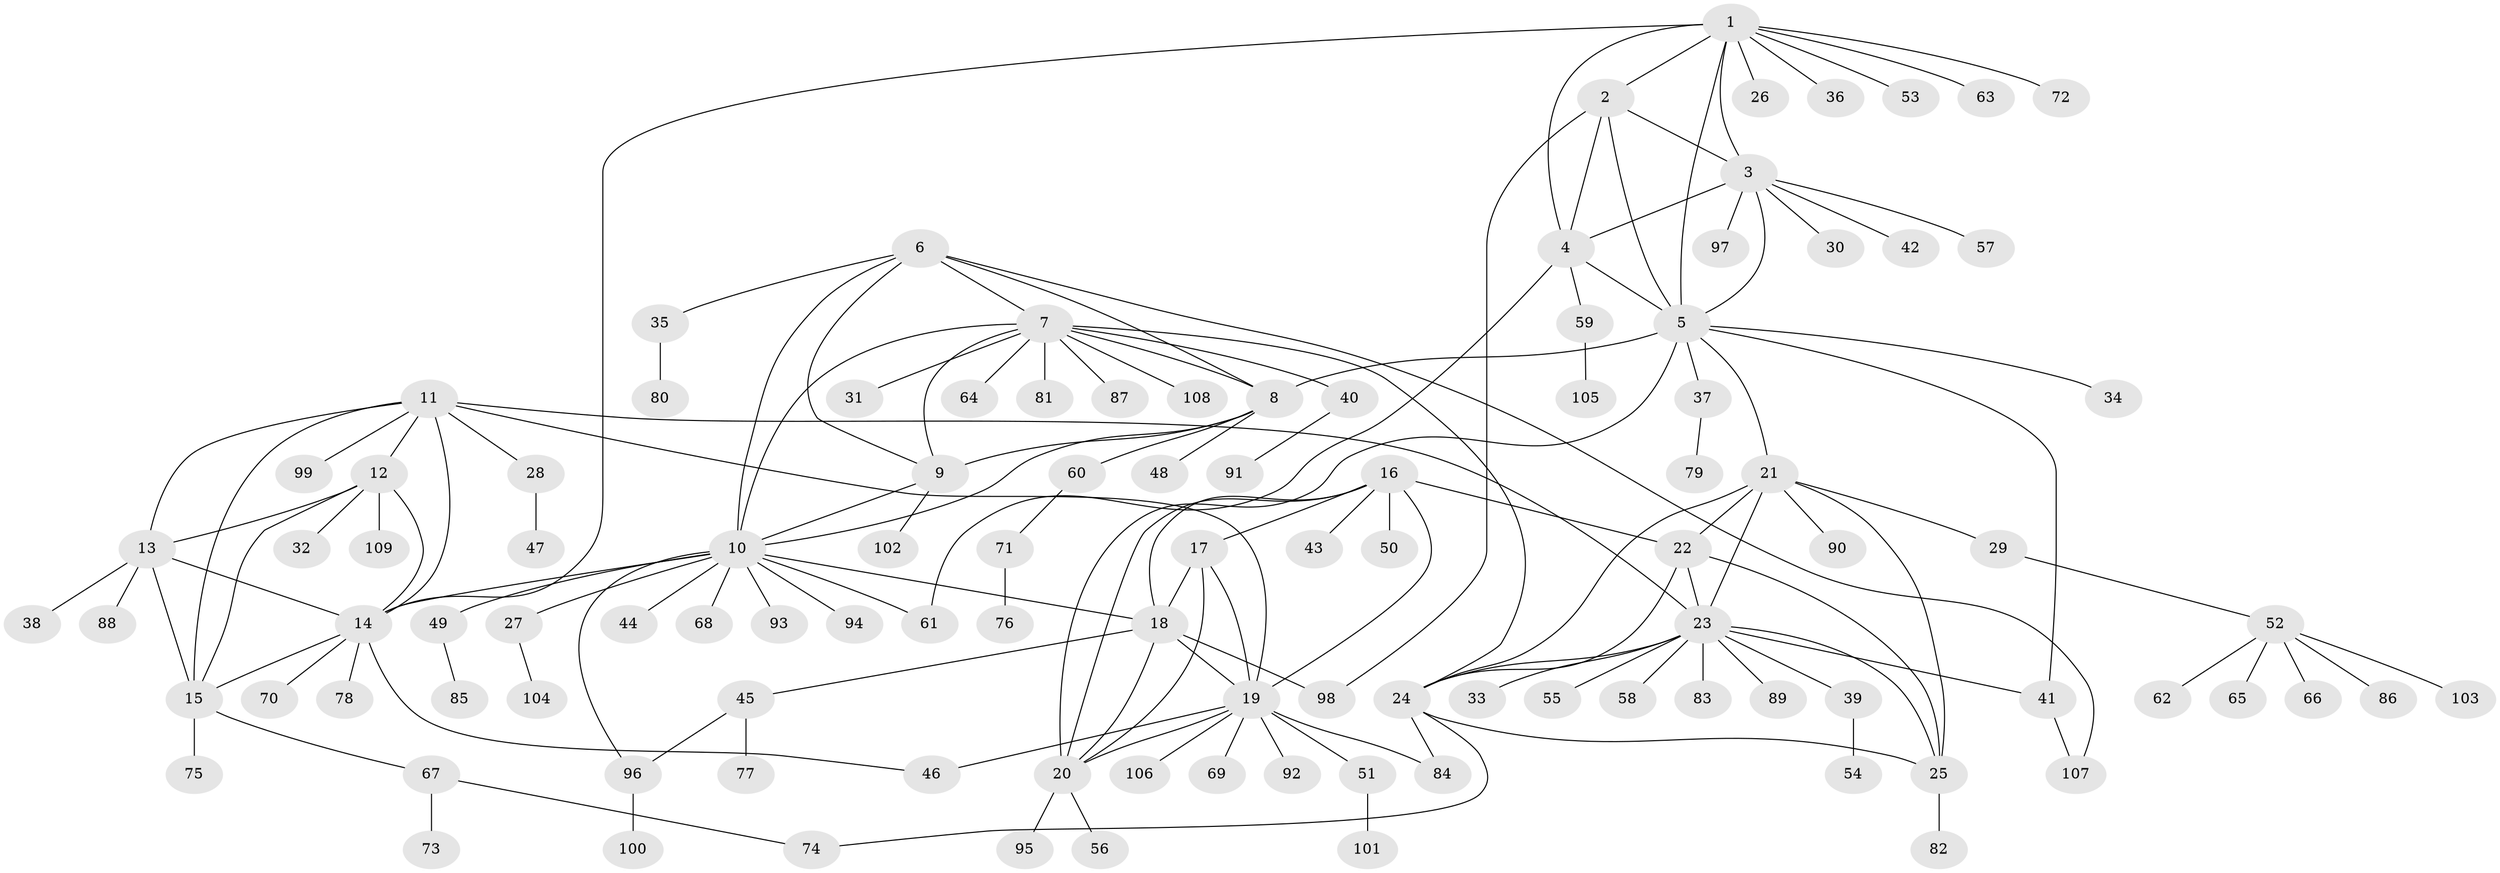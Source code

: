 // Generated by graph-tools (version 1.1) at 2025/26/03/09/25 03:26:36]
// undirected, 109 vertices, 152 edges
graph export_dot {
graph [start="1"]
  node [color=gray90,style=filled];
  1;
  2;
  3;
  4;
  5;
  6;
  7;
  8;
  9;
  10;
  11;
  12;
  13;
  14;
  15;
  16;
  17;
  18;
  19;
  20;
  21;
  22;
  23;
  24;
  25;
  26;
  27;
  28;
  29;
  30;
  31;
  32;
  33;
  34;
  35;
  36;
  37;
  38;
  39;
  40;
  41;
  42;
  43;
  44;
  45;
  46;
  47;
  48;
  49;
  50;
  51;
  52;
  53;
  54;
  55;
  56;
  57;
  58;
  59;
  60;
  61;
  62;
  63;
  64;
  65;
  66;
  67;
  68;
  69;
  70;
  71;
  72;
  73;
  74;
  75;
  76;
  77;
  78;
  79;
  80;
  81;
  82;
  83;
  84;
  85;
  86;
  87;
  88;
  89;
  90;
  91;
  92;
  93;
  94;
  95;
  96;
  97;
  98;
  99;
  100;
  101;
  102;
  103;
  104;
  105;
  106;
  107;
  108;
  109;
  1 -- 2;
  1 -- 3;
  1 -- 4;
  1 -- 5;
  1 -- 14;
  1 -- 26;
  1 -- 36;
  1 -- 53;
  1 -- 63;
  1 -- 72;
  2 -- 3;
  2 -- 4;
  2 -- 5;
  2 -- 98;
  3 -- 4;
  3 -- 5;
  3 -- 30;
  3 -- 42;
  3 -- 57;
  3 -- 97;
  4 -- 5;
  4 -- 59;
  4 -- 61;
  5 -- 8;
  5 -- 20;
  5 -- 21;
  5 -- 34;
  5 -- 37;
  5 -- 41;
  6 -- 7;
  6 -- 8;
  6 -- 9;
  6 -- 10;
  6 -- 35;
  6 -- 107;
  7 -- 8;
  7 -- 9;
  7 -- 10;
  7 -- 24;
  7 -- 31;
  7 -- 40;
  7 -- 64;
  7 -- 81;
  7 -- 87;
  7 -- 108;
  8 -- 9;
  8 -- 10;
  8 -- 48;
  8 -- 60;
  9 -- 10;
  9 -- 102;
  10 -- 14;
  10 -- 18;
  10 -- 27;
  10 -- 44;
  10 -- 49;
  10 -- 61;
  10 -- 68;
  10 -- 93;
  10 -- 94;
  10 -- 96;
  11 -- 12;
  11 -- 13;
  11 -- 14;
  11 -- 15;
  11 -- 19;
  11 -- 23;
  11 -- 28;
  11 -- 99;
  12 -- 13;
  12 -- 14;
  12 -- 15;
  12 -- 32;
  12 -- 109;
  13 -- 14;
  13 -- 15;
  13 -- 38;
  13 -- 88;
  14 -- 15;
  14 -- 46;
  14 -- 70;
  14 -- 78;
  15 -- 67;
  15 -- 75;
  16 -- 17;
  16 -- 18;
  16 -- 19;
  16 -- 20;
  16 -- 22;
  16 -- 43;
  16 -- 50;
  17 -- 18;
  17 -- 19;
  17 -- 20;
  18 -- 19;
  18 -- 20;
  18 -- 45;
  18 -- 98;
  19 -- 20;
  19 -- 46;
  19 -- 51;
  19 -- 69;
  19 -- 84;
  19 -- 92;
  19 -- 106;
  20 -- 56;
  20 -- 95;
  21 -- 22;
  21 -- 23;
  21 -- 24;
  21 -- 25;
  21 -- 29;
  21 -- 90;
  22 -- 23;
  22 -- 24;
  22 -- 25;
  23 -- 24;
  23 -- 25;
  23 -- 33;
  23 -- 39;
  23 -- 41;
  23 -- 55;
  23 -- 58;
  23 -- 83;
  23 -- 89;
  24 -- 25;
  24 -- 74;
  24 -- 84;
  25 -- 82;
  27 -- 104;
  28 -- 47;
  29 -- 52;
  35 -- 80;
  37 -- 79;
  39 -- 54;
  40 -- 91;
  41 -- 107;
  45 -- 77;
  45 -- 96;
  49 -- 85;
  51 -- 101;
  52 -- 62;
  52 -- 65;
  52 -- 66;
  52 -- 86;
  52 -- 103;
  59 -- 105;
  60 -- 71;
  67 -- 73;
  67 -- 74;
  71 -- 76;
  96 -- 100;
}
